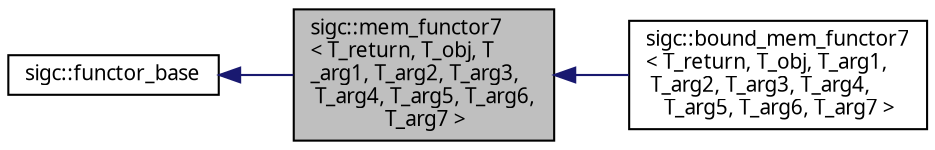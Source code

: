 digraph "sigc::mem_functor7&lt; T_return, T_obj, T_arg1, T_arg2, T_arg3, T_arg4, T_arg5, T_arg6, T_arg7 &gt;"
{
  edge [fontname="Sans",fontsize="10",labelfontname="Sans",labelfontsize="10"];
  node [fontname="Sans",fontsize="10",shape=record];
  rankdir="LR";
  Node1 [label="sigc::mem_functor7\l\< T_return, T_obj, T\l_arg1, T_arg2, T_arg3,\l T_arg4, T_arg5, T_arg6,\l T_arg7 \>",height=0.2,width=0.4,color="black", fillcolor="grey75", style="filled" fontcolor="black"];
  Node2 -> Node1 [dir="back",color="midnightblue",fontsize="10",style="solid",fontname="Sans"];
  Node2 [label="sigc::functor_base",height=0.2,width=0.4,color="black", fillcolor="white", style="filled",URL="$structsigc_1_1functor__base.html",tooltip="A hint to the compiler."];
  Node1 -> Node3 [dir="back",color="midnightblue",fontsize="10",style="solid",fontname="Sans"];
  Node3 [label="sigc::bound_mem_functor7\l\< T_return, T_obj, T_arg1,\l T_arg2, T_arg3, T_arg4,\l T_arg5, T_arg6, T_arg7 \>",height=0.2,width=0.4,color="black", fillcolor="white", style="filled",URL="$classsigc_1_1bound__mem__functor7.html",tooltip="bound_mem_functor7 encapsulates a method with 7 arguments and an object instance."];
}
